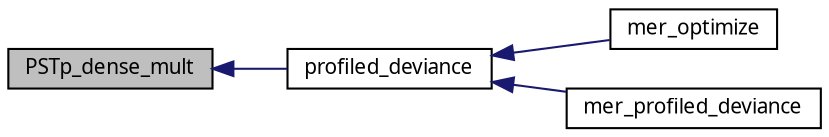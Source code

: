 digraph G
{
  edge [fontname="FreeSans.ttf",fontsize=10,labelfontname="FreeSans.ttf",labelfontsize=10];
  node [fontname="FreeSans.ttf",fontsize=10,shape=record];
  rankdir=LR;
  Node1 [label="PSTp_dense_mult",height=0.2,width=0.4,color="black", fillcolor="grey75", style="filled" fontcolor="black"];
  Node1 -> Node2 [dir=back,color="midnightblue",fontsize=10,style="solid",fontname="FreeSans.ttf"];
  Node2 [label="profiled_deviance",height=0.2,width=0.4,color="black", fillcolor="white", style="filled",URL="$lmer_8c.html#1cc173452bb3cf2499a76da5c53895c6",tooltip="Evaluate the profiled deviance for a linear mixed model."];
  Node2 -> Node3 [dir=back,color="midnightblue",fontsize=10,style="solid",fontname="FreeSans.ttf"];
  Node3 [label="mer_optimize",height=0.2,width=0.4,color="black", fillcolor="white", style="filled",URL="$lmer_8h.html#a4e16de36d36af6c715d52a045f88e78",tooltip="Optimize the profiled deviance of an lmer object or the Laplace approximation to..."];
  Node2 -> Node4 [dir=back,color="midnightblue",fontsize=10,style="solid",fontname="FreeSans.ttf"];
  Node4 [label="mer_profiled_deviance",height=0.2,width=0.4,color="black", fillcolor="white", style="filled",URL="$lmer_8h.html#0bf081ef41ca11a0ecd7bd5599160f10",tooltip="Externally callable version of profiled_deviance."];
}
